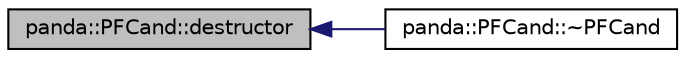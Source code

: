 digraph G
{
  edge [fontname="Helvetica",fontsize="10",labelfontname="Helvetica",labelfontsize="10"];
  node [fontname="Helvetica",fontsize="10",shape=record];
  rankdir=LR;
  Node1 [label="panda::PFCand::destructor",height=0.2,width=0.4,color="black", fillcolor="grey75", style="filled" fontcolor="black"];
  Node1 -> Node2 [dir=back,color="midnightblue",fontsize="10",style="solid"];
  Node2 [label="panda::PFCand::~PFCand",height=0.2,width=0.4,color="black", fillcolor="white", style="filled",URL="$classpanda_1_1PFCand.html#a3e01d8aefa63f555e73e160d9e585984"];
}
